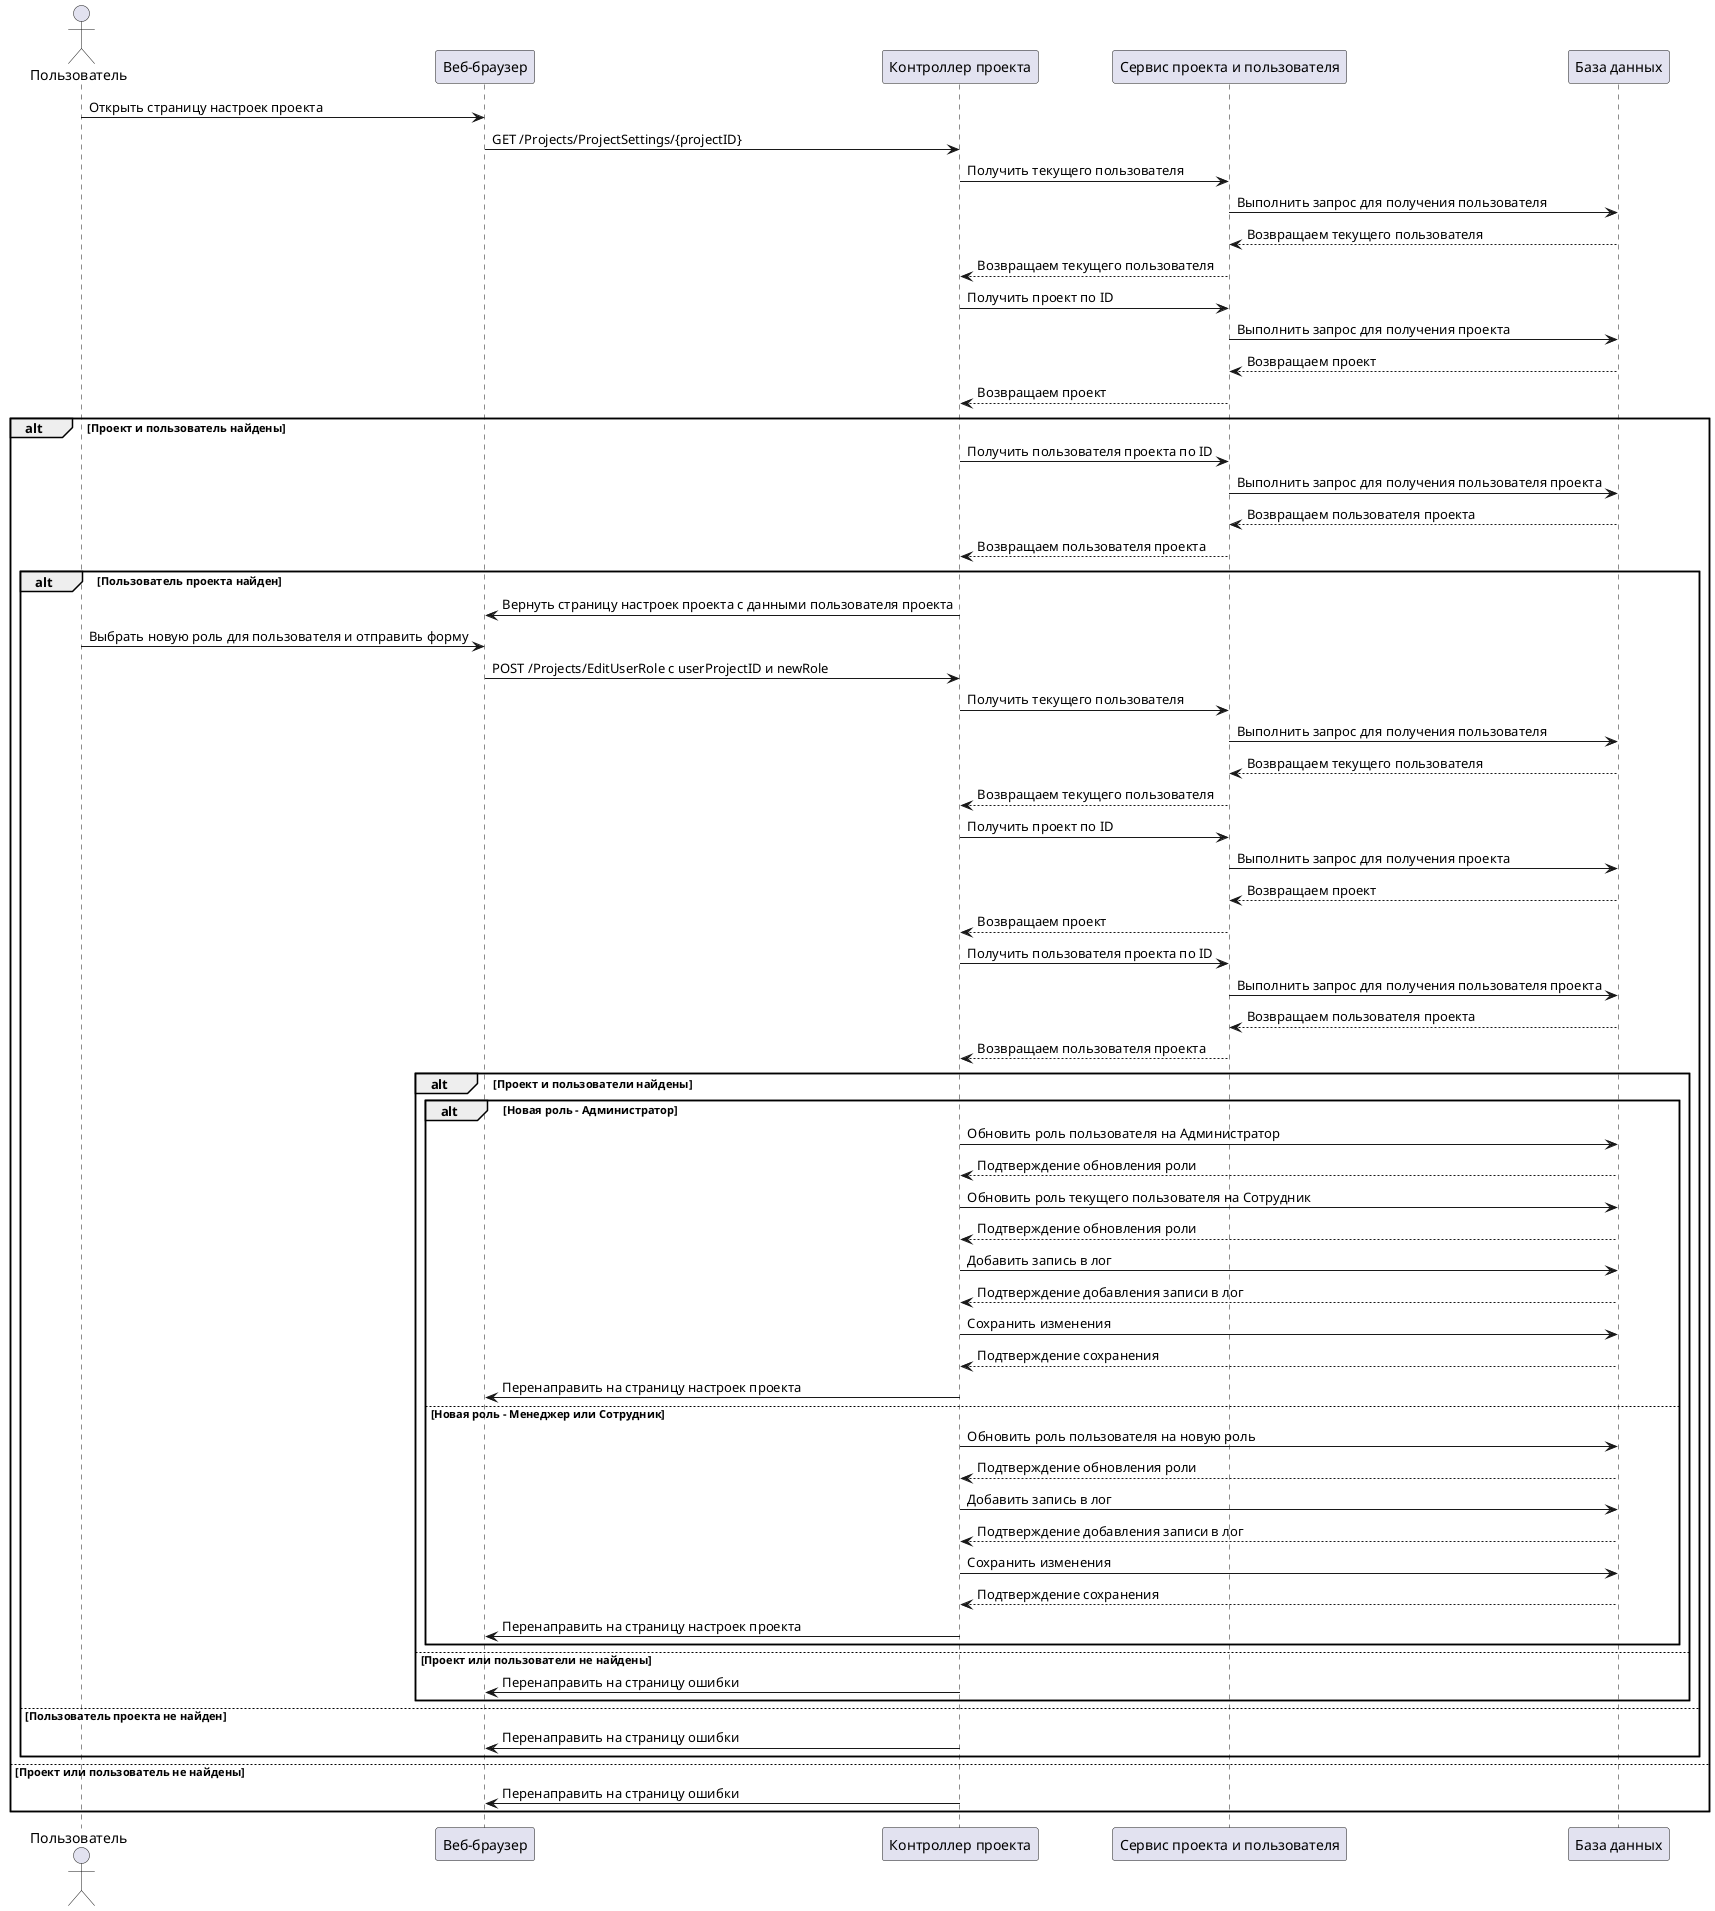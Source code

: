 @startuml EditUserRole
actor Пользователь as User
participant "Веб-браузер" as Browser
participant "Контроллер проекта" as PC
participant "Сервис проекта и пользователя" as UPS
participant "База данных" as DB

User -> Browser: Открыть страницу настроек проекта
Browser -> PC: GET /Projects/ProjectSettings/{projectID}
PC -> UPS: Получить текущего пользователя
UPS -> DB: Выполнить запрос для получения пользователя
DB --> UPS: Возвращаем текущего пользователя
UPS --> PC: Возвращаем текущего пользователя

PC -> UPS: Получить проект по ID
UPS -> DB: Выполнить запрос для получения проекта
DB --> UPS: Возвращаем проект
UPS --> PC: Возвращаем проект

alt Проект и пользователь найдены
    PC -> UPS: Получить пользователя проекта по ID
    UPS -> DB: Выполнить запрос для получения пользователя проекта
    DB --> UPS: Возвращаем пользователя проекта
    UPS --> PC: Возвращаем пользователя проекта

    alt Пользователь проекта найден
        PC -> Browser: Вернуть страницу настроек проекта с данными пользователя проекта

        User -> Browser: Выбрать новую роль для пользователя и отправить форму
        Browser -> PC: POST /Projects/EditUserRole с userProjectID и newRole

        PC -> UPS: Получить текущего пользователя
        UPS -> DB: Выполнить запрос для получения пользователя
        DB --> UPS: Возвращаем текущего пользователя
        UPS --> PC: Возвращаем текущего пользователя

        PC -> UPS: Получить проект по ID
        UPS -> DB: Выполнить запрос для получения проекта
        DB --> UPS: Возвращаем проект
        UPS --> PC: Возвращаем проект

        PC -> UPS: Получить пользователя проекта по ID
        UPS -> DB: Выполнить запрос для получения пользователя проекта
        DB --> UPS: Возвращаем пользователя проекта
        UPS --> PC: Возвращаем пользователя проекта

        alt Проект и пользователи найдены
            alt Новая роль - Администратор
                PC -> DB: Обновить роль пользователя на Администратор
                DB --> PC: Подтверждение обновления роли

                PC -> DB: Обновить роль текущего пользователя на Сотрудник
                DB --> PC: Подтверждение обновления роли

                PC -> DB: Добавить запись в лог
                DB --> PC: Подтверждение добавления записи в лог

                PC -> DB: Сохранить изменения
                DB --> PC: Подтверждение сохранения

                PC -> Browser: Перенаправить на страницу настроек проекта
            else Новая роль - Менеджер или Сотрудник
                PC -> DB: Обновить роль пользователя на новую роль
                DB --> PC: Подтверждение обновления роли

                PC -> DB: Добавить запись в лог
                DB --> PC: Подтверждение добавления записи в лог

                PC -> DB: Сохранить изменения
                DB --> PC: Подтверждение сохранения

                PC -> Browser: Перенаправить на страницу настроек проекта
            end
        else Проект или пользователи не найдены
            PC -> Browser: Перенаправить на страницу ошибки
        end
    else Пользователь проекта не найден
        PC -> Browser: Перенаправить на страницу ошибки
    end
else Проект или пользователь не найдены
    PC -> Browser: Перенаправить на страницу ошибки
end
@enduml